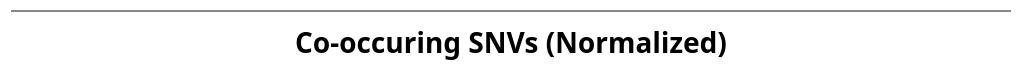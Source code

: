 {
  "$schema": "https://vega.github.io/schema/vega/v5.json",
  "description": "A basic stacked bar chart example.",
  "width": 500,
  "padding": 5,
  "autosize": "pad",

  "signals": [
    { "name": "rangeStep", "value": 20 },
    { "name": "innerPadding", "value": 0.2 },
    { "name": "outerPadding", "value": 0.1 },
    { "name": "stackOffset", "value": "normalize" },
    { "name": "xLabel", "value": "Co-occuring SNVs (Normalized)" },
    { "name": "xFormat", "value": "%" },
    {
      "name": "hoverGroup",
      "value": null,
      "on": [
        {
          "events": "@locationbars:mouseover!",
          "update": "{group: datum.snv}"
        },
        {
          "events": "@locationbars:mouseout!",
          "update": "null"
        }
      ]
    },
    { "name": "height", "update": "yExtent[1]" },
    {
      "name": "clearGroup",
      "value": true,
      "comment": "If clicking on anything but a location bar, then clear the selection (by clearing the 'selection' data object)",
      "on": [
        {
          "events": "mouseup[!event.item]",
          "update": "true",
          "force": true
        }
      ]
    },
    {
      "name": "shiftGroup",
      "value": false,
      "comment": "Track whether or not the shift key is pressed. Used to select multiple locations by holding down shift before clicking",
      "on": [
        {
          "events": "@locationbars:click",
          "update": "event.shiftKey",
          "force": true
        }
      ]
    },
    {
      "name": "clickedGroups",
      "value": null,
      "comment": "Track clicks on the location bars, for selection purposes",
      "on": [
        {
          "events": "@locationbars:click",
          "update": "{group: datum.snv}",
          "force": true
        }
      ]
    }
  ],

  "data": [
    {
      "name": "selectedGroups",
      "values": [{ "group": "N|62|E|V" }],
      "on": [
        { "trigger": "clearGroup", "remove": true },
        { "trigger": "!shiftGroup", "remove": true },
        {
          "trigger": "!shiftGroup && clickedGroups",
          "insert": "clickedGroups"
        },
        { "trigger": "shiftGroup && clickedGroups", "toggle": "clickedGroups" }
      ]
    },
    {
      "name": "cooccurrence_data",
      "format": {
        "parse": {
          "combi": "string",
          "snv": "string",
          "count": "number"
        }
      },
      "transform": [
        {
          "type": "stack",
          "groupby": ["combi"],
          "sort": { "field": "snv" },
          "field": "count",
          "offset": { "signal": "stackOffset" }
        }
      ]
    },
    {
      "name": "location_bars",
      "source": "cooccurrence_data",
      "transform": [
        {
          "type": "aggregate",
          "groupby": ["combi"]
        },
        {
          "type": "formula",
          "as": "span",
          "expr": "rangeStep * bandspace(1, innerPadding, outerPadding)"
        },
        {
          "type": "stack",
          "field": "span"
        },
        {
          "type": "extent",
          "field": "y1",
          "signal": "yExtent"
        }
      ]
    }
  ],

  "scales": [
    {
      "name": "yscale",
      "type": "band",
      "round": true,
      "range": { "step": { "signal": "rangeStep" } },
      "domain": { "data": "location_bars", "field": "combi" },
      "paddingInner": { "signal": "innerPadding" },
      "paddingOuter": { "signal": "outerPadding" }
    },
    {
      "name": "xscale",
      "type": "linear",
      "range": "width",
      "nice": true,
      "zero": true,
      "domain": { "data": "cooccurrence_data", "field": "y1" }
    }
  ],

  "axes": [
    {
      "orient": "bottom",
      "scale": "xscale",
      "zindex": 1,
      "format": { "signal": "xFormat" },

      "title": { "signal": "xLabel" },
      "titleFontSize": 14,
      "titlePadding": 10
    },
    {
      "orient": "left",
      "scale": "yscale",
      "domain": false,
      "zindex": 1,
      "labelFontSize": 14,
      "labelLimit": 200,
      "labelPadding": 4
    }
  ],

  "marks": [
    {
      "name": "layer0",
      "type": "group",
      "encode": {
        "update": {
          "width": { "signal": "width" },
          "height": { "signal": "height" }
        }
      },
      "marks": [
        {
          "name": "locationbars",
          "type": "rect",
          "from": { "data": "cooccurrence_data" },
          "encode": {
            "enter": {
              "strokeWidth": { "value": 2 },
              "fill": { "field": "color" },
              "tooltip": {
                "signal": "{title: datum.snv}"
              }
            },
            "update": {
              "y": { "scale": "yscale", "field": "combi" },
              "height": { "scale": "yscale", "band": 1 },
              "x": { "scale": "xscale", "field": "y1" },
              "x2": { "scale": "xscale", "field": "y0" },
              "fillOpacity": [
                {
                  "test": "hoverGroup && hoverGroup.group == datum.snv",
                  "value": 0.7
                },
                {
                  "test": "!length(data('selectedGroups')) || indata('selectedGroups', 'group', datum.snv)",
                  "value": 1.0
                },
                { "value": 0.3 }
              ],
              "stroke": [
                {
                  "test": "hoverGroup && hoverGroup.group == datum.snv",
                  "value": "#333"
                },
                {
                  "test": "indata('selectedGroups', 'group', datum.snv)",
                  "value": "#000"
                },
                { "value": "transparent" }
              ],
              "strokeDash": [
                {
                  "test": "hoverGroup && hoverGroup.group == datum.snv",
                  "value": [4, 4]
                },
                { "value": [0, 0] }
              ],
              "zindex": [
                {
                  "test": "hoverGroup && hoverGroup.group == datum.snv",
                  "value": 4
                },
                {
                  "test": "indata('selectedGroups', 'group', datum.snv)",
                  "value": 3
                },
                { "value": 1 }
              ]
            }
          }
        }
      ]
    }
  ]
}
